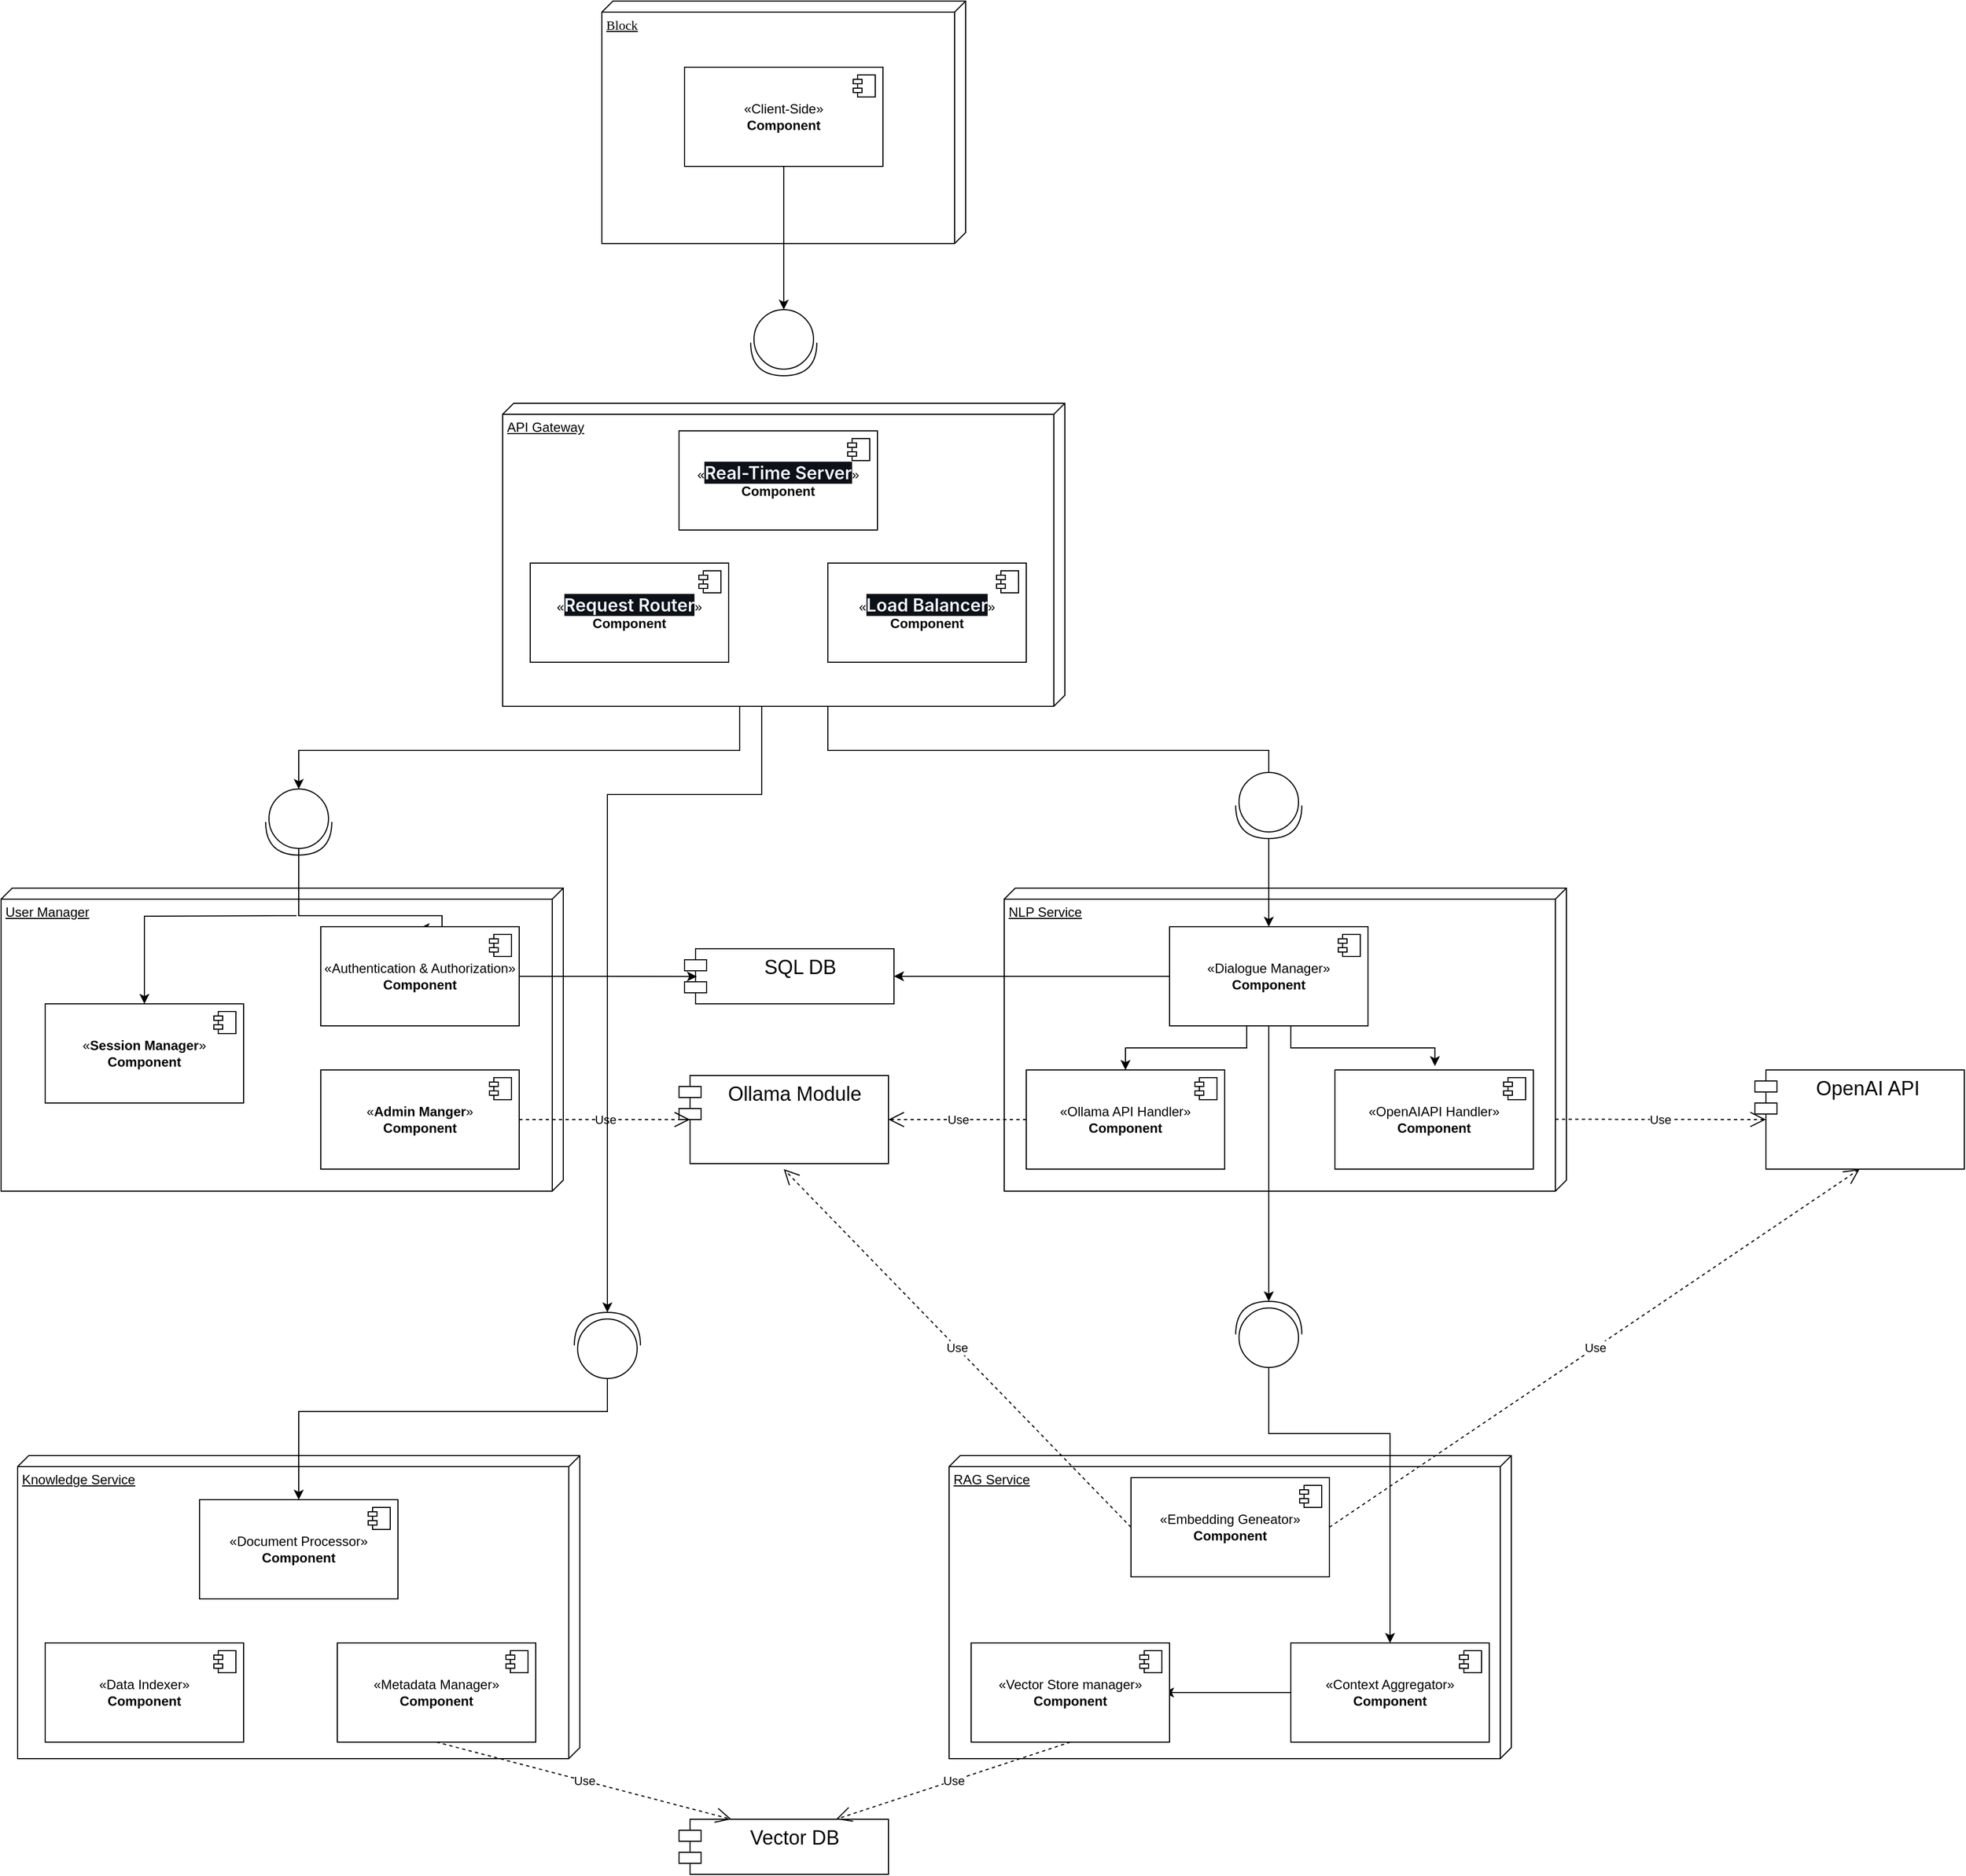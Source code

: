 <mxfile version="24.7.17">
  <diagram name="Page-1" id="5f0bae14-7c28-e335-631c-24af17079c00">
    <mxGraphModel dx="185" dy="1655" grid="1" gridSize="10" guides="1" tooltips="1" connect="1" arrows="1" fold="1" page="1" pageScale="1" pageWidth="1100" pageHeight="850" background="none" math="0" shadow="0">
      <root>
        <mxCell id="0" />
        <mxCell id="1" parent="0" />
        <mxCell id="Un6Vurzm9FbepwC08adx-20" style="edgeStyle=orthogonalEdgeStyle;rounded=0;orthogonalLoop=1;jettySize=auto;html=1;exitX=0;exitY=0;exitDx=220;exitDy=170;exitPerimeter=0;" parent="1" edge="1">
          <mxGeometry relative="1" as="geometry">
            <mxPoint x="2650.0" y="80" as="targetPoint" />
            <mxPoint x="2170" as="sourcePoint" />
            <Array as="points">
              <mxPoint x="2240" />
              <mxPoint x="2240" y="40" />
              <mxPoint x="2640" y="40" />
              <mxPoint x="2640" y="80" />
            </Array>
          </mxGeometry>
        </mxCell>
        <mxCell id="Un6Vurzm9FbepwC08adx-8" value="Block" style="verticalAlign=top;align=left;spacingTop=8;spacingLeft=2;spacingRight=12;shape=cube;size=10;direction=south;fontStyle=4;html=1;rounded=0;shadow=0;comic=0;labelBackgroundColor=none;strokeWidth=1;fontFamily=Verdana;fontSize=12" parent="1" vertex="1">
          <mxGeometry x="2035" y="-640" width="330" height="220" as="geometry" />
        </mxCell>
        <mxCell id="Un6Vurzm9FbepwC08adx-12" style="edgeStyle=orthogonalEdgeStyle;rounded=0;orthogonalLoop=1;jettySize=auto;html=1;exitX=0.5;exitY=1;exitDx=0;exitDy=0;entryX=0;entryY=0.5;entryDx=0;entryDy=0;entryPerimeter=0;" parent="1" source="Un6Vurzm9FbepwC08adx-10" target="Un6Vurzm9FbepwC08adx-13" edge="1">
          <mxGeometry relative="1" as="geometry">
            <mxPoint x="2165" y="-360" as="targetPoint" />
          </mxGeometry>
        </mxCell>
        <mxCell id="Un6Vurzm9FbepwC08adx-10" value="«Client-Side»&lt;br&gt;&lt;b&gt;Component&lt;/b&gt;" style="html=1;dropTarget=0;whiteSpace=wrap;" parent="1" vertex="1">
          <mxGeometry x="2110" y="-580" width="180" height="90" as="geometry" />
        </mxCell>
        <mxCell id="Un6Vurzm9FbepwC08adx-11" value="" style="shape=module;jettyWidth=8;jettyHeight=4;" parent="Un6Vurzm9FbepwC08adx-10" vertex="1">
          <mxGeometry x="1" width="20" height="20" relative="1" as="geometry">
            <mxPoint x="-27" y="7" as="offset" />
          </mxGeometry>
        </mxCell>
        <mxCell id="Un6Vurzm9FbepwC08adx-13" value="" style="shape=providedRequiredInterface;html=1;verticalLabelPosition=bottom;sketch=0;direction=south;" parent="1" vertex="1">
          <mxGeometry x="2170" y="-360" width="60" height="60" as="geometry" />
        </mxCell>
        <mxCell id="Un6Vurzm9FbepwC08adx-17" value="NLP Service" style="verticalAlign=top;align=left;spacingTop=8;spacingLeft=2;spacingRight=12;shape=cube;size=10;direction=south;fontStyle=4;html=1;whiteSpace=wrap;" parent="1" vertex="1">
          <mxGeometry x="2400" y="165" width="510" height="275" as="geometry" />
        </mxCell>
        <mxCell id="Un6Vurzm9FbepwC08adx-44" style="edgeStyle=orthogonalEdgeStyle;rounded=0;orthogonalLoop=1;jettySize=auto;html=1;entryX=0.5;entryY=0;entryDx=0;entryDy=0;" parent="1" source="Un6Vurzm9FbepwC08adx-18" target="Un6Vurzm9FbepwC08adx-27" edge="1">
          <mxGeometry relative="1" as="geometry">
            <Array as="points">
              <mxPoint x="2620" y="310" />
              <mxPoint x="2510" y="310" />
            </Array>
          </mxGeometry>
        </mxCell>
        <mxCell id="Un6Vurzm9FbepwC08adx-45" style="edgeStyle=orthogonalEdgeStyle;rounded=0;orthogonalLoop=1;jettySize=auto;html=1;entryX=0.504;entryY=-0.039;entryDx=0;entryDy=0;entryPerimeter=0;" parent="1" source="Un6Vurzm9FbepwC08adx-18" target="Un6Vurzm9FbepwC08adx-25" edge="1">
          <mxGeometry relative="1" as="geometry">
            <Array as="points">
              <mxPoint x="2660" y="310" />
              <mxPoint x="2791" y="310" />
            </Array>
          </mxGeometry>
        </mxCell>
        <mxCell id="Un6Vurzm9FbepwC08adx-65" style="edgeStyle=orthogonalEdgeStyle;rounded=0;orthogonalLoop=1;jettySize=auto;html=1;entryX=1;entryY=0.5;entryDx=0;entryDy=0;" parent="1" source="Un6Vurzm9FbepwC08adx-18" target="Un6Vurzm9FbepwC08adx-48" edge="1">
          <mxGeometry relative="1" as="geometry" />
        </mxCell>
        <mxCell id="Un6Vurzm9FbepwC08adx-77" style="edgeStyle=orthogonalEdgeStyle;rounded=0;orthogonalLoop=1;jettySize=auto;html=1;entryX=1;entryY=0.5;entryDx=0;entryDy=0;entryPerimeter=0;" parent="1" target="Un6Vurzm9FbepwC08adx-79" edge="1">
          <mxGeometry relative="1" as="geometry">
            <mxPoint x="2631" y="260" as="sourcePoint" />
            <mxPoint x="2480" y="540" as="targetPoint" />
            <Array as="points">
              <mxPoint x="2640" y="260" />
            </Array>
          </mxGeometry>
        </mxCell>
        <mxCell id="Un6Vurzm9FbepwC08adx-18" value="«Dialogue Manager»&lt;br&gt;&lt;b&gt;Component&lt;/b&gt;" style="html=1;dropTarget=0;whiteSpace=wrap;" parent="1" vertex="1">
          <mxGeometry x="2550" y="200" width="180" height="90" as="geometry" />
        </mxCell>
        <mxCell id="Un6Vurzm9FbepwC08adx-19" value="" style="shape=module;jettyWidth=8;jettyHeight=4;" parent="Un6Vurzm9FbepwC08adx-18" vertex="1">
          <mxGeometry x="1" width="20" height="20" relative="1" as="geometry">
            <mxPoint x="-27" y="7" as="offset" />
          </mxGeometry>
        </mxCell>
        <mxCell id="Un6Vurzm9FbepwC08adx-24" style="edgeStyle=orthogonalEdgeStyle;rounded=0;orthogonalLoop=1;jettySize=auto;html=1;exitX=1;exitY=0.5;exitDx=0;exitDy=0;exitPerimeter=0;entryX=0.5;entryY=0;entryDx=0;entryDy=0;" parent="1" source="Un6Vurzm9FbepwC08adx-22" target="Un6Vurzm9FbepwC08adx-18" edge="1">
          <mxGeometry relative="1" as="geometry">
            <mxPoint x="2640.333" y="160" as="targetPoint" />
          </mxGeometry>
        </mxCell>
        <mxCell id="Un6Vurzm9FbepwC08adx-22" value="" style="shape=providedRequiredInterface;html=1;verticalLabelPosition=bottom;sketch=0;direction=south;" parent="1" vertex="1">
          <mxGeometry x="2610" y="60" width="60" height="60" as="geometry" />
        </mxCell>
        <mxCell id="Un6Vurzm9FbepwC08adx-25" value="«OpenAIAPI Handler»&lt;br&gt;&lt;b&gt;Component&lt;/b&gt;" style="html=1;dropTarget=0;whiteSpace=wrap;" parent="1" vertex="1">
          <mxGeometry x="2700" y="330" width="180" height="90" as="geometry" />
        </mxCell>
        <mxCell id="Un6Vurzm9FbepwC08adx-26" value="" style="shape=module;jettyWidth=8;jettyHeight=4;" parent="Un6Vurzm9FbepwC08adx-25" vertex="1">
          <mxGeometry x="1" width="20" height="20" relative="1" as="geometry">
            <mxPoint x="-27" y="7" as="offset" />
          </mxGeometry>
        </mxCell>
        <mxCell id="Un6Vurzm9FbepwC08adx-27" value="«Ollama API Handler»&lt;br&gt;&lt;b&gt;Component&lt;/b&gt;" style="html=1;dropTarget=0;whiteSpace=wrap;" parent="1" vertex="1">
          <mxGeometry x="2420" y="330" width="180" height="90" as="geometry" />
        </mxCell>
        <mxCell id="Un6Vurzm9FbepwC08adx-28" value="" style="shape=module;jettyWidth=8;jettyHeight=4;" parent="Un6Vurzm9FbepwC08adx-27" vertex="1">
          <mxGeometry x="1" width="20" height="20" relative="1" as="geometry">
            <mxPoint x="-27" y="7" as="offset" />
          </mxGeometry>
        </mxCell>
        <mxCell id="Un6Vurzm9FbepwC08adx-32" value="&lt;span style=&quot;font-size: 18px;&quot;&gt;Ollama Module&lt;/span&gt;&lt;div&gt;&lt;span style=&quot;font-size: 18px;&quot;&gt;&lt;br&gt;&lt;/span&gt;&lt;/div&gt;&lt;div&gt;&lt;span style=&quot;font-size: 18px;&quot;&gt;&lt;br&gt;&lt;/span&gt;&lt;/div&gt;" style="shape=module;align=left;spacingLeft=20;align=center;verticalAlign=top;whiteSpace=wrap;html=1;" parent="1" vertex="1">
          <mxGeometry x="2105" y="335" width="190" height="80" as="geometry" />
        </mxCell>
        <mxCell id="Un6Vurzm9FbepwC08adx-39" value="User Manager" style="verticalAlign=top;align=left;spacingTop=8;spacingLeft=2;spacingRight=12;shape=cube;size=10;direction=south;fontStyle=4;html=1;whiteSpace=wrap;" parent="1" vertex="1">
          <mxGeometry x="1490" y="165" width="510" height="275" as="geometry" />
        </mxCell>
        <mxCell id="Un6Vurzm9FbepwC08adx-41" value="&lt;span style=&quot;font-size: 18px;&quot;&gt;OpenAI API&amp;nbsp;&lt;/span&gt;" style="shape=module;align=left;spacingLeft=20;align=center;verticalAlign=top;whiteSpace=wrap;html=1;" parent="1" vertex="1">
          <mxGeometry x="3081" y="330" width="190" height="90" as="geometry" />
        </mxCell>
        <mxCell id="Un6Vurzm9FbepwC08adx-48" value="&lt;span style=&quot;font-size: 18px;&quot;&gt;SQL DB&lt;/span&gt;" style="shape=module;align=left;spacingLeft=20;align=center;verticalAlign=top;whiteSpace=wrap;html=1;" parent="1" vertex="1">
          <mxGeometry x="2110" y="220" width="190" height="50" as="geometry" />
        </mxCell>
        <mxCell id="Un6Vurzm9FbepwC08adx-50" value="Use" style="endArrow=open;endSize=12;dashed=1;html=1;rounded=0;entryX=1;entryY=0.5;entryDx=0;entryDy=0;exitX=0;exitY=0.5;exitDx=0;exitDy=0;" parent="1" source="Un6Vurzm9FbepwC08adx-27" target="Un6Vurzm9FbepwC08adx-32" edge="1">
          <mxGeometry width="160" relative="1" as="geometry">
            <mxPoint x="2450" y="380" as="sourcePoint" />
            <mxPoint x="3060" y="250" as="targetPoint" />
          </mxGeometry>
        </mxCell>
        <mxCell id="Un6Vurzm9FbepwC08adx-51" value="Use" style="endArrow=open;endSize=12;dashed=1;html=1;rounded=0;entryX=0;entryY=0.5;entryDx=10;entryDy=0;entryPerimeter=0;" parent="1" target="Un6Vurzm9FbepwC08adx-41" edge="1">
          <mxGeometry width="160" relative="1" as="geometry">
            <mxPoint x="2900" y="374.74" as="sourcePoint" />
            <mxPoint x="3185" y="374.74" as="targetPoint" />
          </mxGeometry>
        </mxCell>
        <mxCell id="Un6Vurzm9FbepwC08adx-63" style="edgeStyle=orthogonalEdgeStyle;rounded=0;orthogonalLoop=1;jettySize=auto;html=1;exitX=1;exitY=0.5;exitDx=0;exitDy=0;exitPerimeter=0;entryX=0.498;entryY=0.014;entryDx=0;entryDy=0;entryPerimeter=0;" parent="1" target="Un6Vurzm9FbepwC08adx-55" edge="1">
          <mxGeometry relative="1" as="geometry">
            <mxPoint x="1760" y="125" as="sourcePoint" />
            <mxPoint x="1890" y="200" as="targetPoint" />
            <Array as="points">
              <mxPoint x="1760" y="190" />
              <mxPoint x="1890" y="190" />
            </Array>
          </mxGeometry>
        </mxCell>
        <mxCell id="Un6Vurzm9FbepwC08adx-64" style="edgeStyle=orthogonalEdgeStyle;rounded=0;orthogonalLoop=1;jettySize=auto;html=1;exitX=1;exitY=0.5;exitDx=0;exitDy=0;exitPerimeter=0;entryX=0.5;entryY=0;entryDx=0;entryDy=0;" parent="1" target="Un6Vurzm9FbepwC08adx-57" edge="1">
          <mxGeometry relative="1" as="geometry">
            <mxPoint x="1758" y="190" as="sourcePoint" />
            <mxPoint x="1643.38" y="255.7" as="targetPoint" />
          </mxGeometry>
        </mxCell>
        <mxCell id="Un6Vurzm9FbepwC08adx-52" value="" style="shape=providedRequiredInterface;html=1;verticalLabelPosition=bottom;sketch=0;direction=south;" parent="1" vertex="1">
          <mxGeometry x="1730" y="75" width="60" height="60" as="geometry" />
        </mxCell>
        <mxCell id="Un6Vurzm9FbepwC08adx-54" style="edgeStyle=orthogonalEdgeStyle;rounded=0;orthogonalLoop=1;jettySize=auto;html=1;entryX=0;entryY=0.5;entryDx=0;entryDy=0;entryPerimeter=0;" parent="1" target="Un6Vurzm9FbepwC08adx-52" edge="1">
          <mxGeometry relative="1" as="geometry">
            <mxPoint x="2150.012" as="sourcePoint" />
            <mxPoint x="1740" y="75" as="targetPoint" />
            <Array as="points">
              <mxPoint x="2160" />
              <mxPoint x="2160" y="40" />
              <mxPoint x="1760" y="40" />
            </Array>
          </mxGeometry>
        </mxCell>
        <mxCell id="Un6Vurzm9FbepwC08adx-55" value="«Authentication &amp;amp; Authorization»&lt;br&gt;&lt;b&gt;Component&lt;/b&gt;" style="html=1;dropTarget=0;whiteSpace=wrap;" parent="1" vertex="1">
          <mxGeometry x="1780" y="200" width="180" height="90" as="geometry" />
        </mxCell>
        <mxCell id="Un6Vurzm9FbepwC08adx-56" value="" style="shape=module;jettyWidth=8;jettyHeight=4;" parent="Un6Vurzm9FbepwC08adx-55" vertex="1">
          <mxGeometry x="1" width="20" height="20" relative="1" as="geometry">
            <mxPoint x="-27" y="7" as="offset" />
          </mxGeometry>
        </mxCell>
        <mxCell id="Un6Vurzm9FbepwC08adx-57" value="«&lt;strong&gt;Session Manager&lt;/strong&gt;»&lt;br&gt;&lt;b&gt;Component&lt;/b&gt;" style="html=1;dropTarget=0;whiteSpace=wrap;" parent="1" vertex="1">
          <mxGeometry x="1530" y="270" width="180" height="90" as="geometry" />
        </mxCell>
        <mxCell id="Un6Vurzm9FbepwC08adx-58" value="" style="shape=module;jettyWidth=8;jettyHeight=4;" parent="Un6Vurzm9FbepwC08adx-57" vertex="1">
          <mxGeometry x="1" width="20" height="20" relative="1" as="geometry">
            <mxPoint x="-27" y="7" as="offset" />
          </mxGeometry>
        </mxCell>
        <mxCell id="Un6Vurzm9FbepwC08adx-59" value="«&lt;b&gt;Admin Manger&lt;/b&gt;»&lt;br&gt;&lt;b&gt;Component&lt;/b&gt;" style="html=1;dropTarget=0;whiteSpace=wrap;" parent="1" vertex="1">
          <mxGeometry x="1780" y="330" width="180" height="90" as="geometry" />
        </mxCell>
        <mxCell id="Un6Vurzm9FbepwC08adx-60" value="" style="shape=module;jettyWidth=8;jettyHeight=4;" parent="Un6Vurzm9FbepwC08adx-59" vertex="1">
          <mxGeometry x="1" width="20" height="20" relative="1" as="geometry">
            <mxPoint x="-27" y="7" as="offset" />
          </mxGeometry>
        </mxCell>
        <mxCell id="Un6Vurzm9FbepwC08adx-62" value="Use" style="endArrow=open;endSize=12;dashed=1;html=1;rounded=0;entryX=0;entryY=0.5;entryDx=10;entryDy=0;exitX=1;exitY=0.5;exitDx=0;exitDy=0;entryPerimeter=0;" parent="1" source="Un6Vurzm9FbepwC08adx-59" target="Un6Vurzm9FbepwC08adx-32" edge="1">
          <mxGeometry width="160" relative="1" as="geometry">
            <mxPoint x="2270" y="390" as="sourcePoint" />
            <mxPoint x="2120" y="390" as="targetPoint" />
          </mxGeometry>
        </mxCell>
        <mxCell id="Un6Vurzm9FbepwC08adx-66" style="edgeStyle=orthogonalEdgeStyle;rounded=0;orthogonalLoop=1;jettySize=auto;html=1;entryX=0.059;entryY=0.504;entryDx=0;entryDy=0;entryPerimeter=0;" parent="1" source="Un6Vurzm9FbepwC08adx-55" target="Un6Vurzm9FbepwC08adx-48" edge="1">
          <mxGeometry relative="1" as="geometry" />
        </mxCell>
        <mxCell id="Un6Vurzm9FbepwC08adx-68" value="Knowledge Service" style="verticalAlign=top;align=left;spacingTop=8;spacingLeft=2;spacingRight=12;shape=cube;size=10;direction=south;fontStyle=4;html=1;whiteSpace=wrap;" parent="1" vertex="1">
          <mxGeometry x="1505" y="680" width="510" height="275" as="geometry" />
        </mxCell>
        <mxCell id="Un6Vurzm9FbepwC08adx-69" value="RAG Service" style="verticalAlign=top;align=left;spacingTop=8;spacingLeft=2;spacingRight=12;shape=cube;size=10;direction=south;fontStyle=4;html=1;whiteSpace=wrap;" parent="1" vertex="1">
          <mxGeometry x="2350" y="680" width="510" height="275" as="geometry" />
        </mxCell>
        <mxCell id="Un6Vurzm9FbepwC08adx-70" value="«Embedding Geneator»&lt;br&gt;&lt;b&gt;Component&lt;/b&gt;" style="html=1;dropTarget=0;whiteSpace=wrap;" parent="1" vertex="1">
          <mxGeometry x="2515" y="700" width="180" height="90" as="geometry" />
        </mxCell>
        <mxCell id="Un6Vurzm9FbepwC08adx-71" value="" style="shape=module;jettyWidth=8;jettyHeight=4;" parent="Un6Vurzm9FbepwC08adx-70" vertex="1">
          <mxGeometry x="1" width="20" height="20" relative="1" as="geometry">
            <mxPoint x="-27" y="7" as="offset" />
          </mxGeometry>
        </mxCell>
        <mxCell id="Un6Vurzm9FbepwC08adx-85" style="edgeStyle=orthogonalEdgeStyle;rounded=0;orthogonalLoop=1;jettySize=auto;html=1;entryX=1;entryY=0.5;entryDx=0;entryDy=0;exitX=0;exitY=0.5;exitDx=0;exitDy=0;" parent="1" source="Un6Vurzm9FbepwC08adx-72" edge="1">
          <mxGeometry relative="1" as="geometry">
            <mxPoint x="2730.0" y="810" as="sourcePoint" />
            <mxPoint x="2545.0" y="895" as="targetPoint" />
            <Array as="points">
              <mxPoint x="2650" y="895" />
              <mxPoint x="2650" y="895" />
            </Array>
          </mxGeometry>
        </mxCell>
        <mxCell id="Un6Vurzm9FbepwC08adx-72" value="«Context Aggregator»&lt;br&gt;&lt;b&gt;Component&lt;/b&gt;" style="html=1;dropTarget=0;whiteSpace=wrap;" parent="1" vertex="1">
          <mxGeometry x="2660" y="850" width="180" height="90" as="geometry" />
        </mxCell>
        <mxCell id="Un6Vurzm9FbepwC08adx-73" value="" style="shape=module;jettyWidth=8;jettyHeight=4;" parent="Un6Vurzm9FbepwC08adx-72" vertex="1">
          <mxGeometry x="1" width="20" height="20" relative="1" as="geometry">
            <mxPoint x="-27" y="7" as="offset" />
          </mxGeometry>
        </mxCell>
        <mxCell id="Un6Vurzm9FbepwC08adx-74" value="«Vector Store manager»&lt;br&gt;&lt;b&gt;Component&lt;/b&gt;" style="html=1;dropTarget=0;whiteSpace=wrap;" parent="1" vertex="1">
          <mxGeometry x="2370" y="850" width="180" height="90" as="geometry" />
        </mxCell>
        <mxCell id="Un6Vurzm9FbepwC08adx-75" value="" style="shape=module;jettyWidth=8;jettyHeight=4;" parent="Un6Vurzm9FbepwC08adx-74" vertex="1">
          <mxGeometry x="1" width="20" height="20" relative="1" as="geometry">
            <mxPoint x="-27" y="7" as="offset" />
          </mxGeometry>
        </mxCell>
        <mxCell id="Un6Vurzm9FbepwC08adx-76" value="&lt;span style=&quot;font-size: 18px;&quot;&gt;Vector DB&lt;/span&gt;" style="shape=module;align=left;spacingLeft=20;align=center;verticalAlign=top;whiteSpace=wrap;html=1;" parent="1" vertex="1">
          <mxGeometry x="2105" y="1010" width="190" height="50" as="geometry" />
        </mxCell>
        <mxCell id="Un6Vurzm9FbepwC08adx-80" style="edgeStyle=orthogonalEdgeStyle;rounded=0;orthogonalLoop=1;jettySize=auto;html=1;exitX=0;exitY=0.5;exitDx=0;exitDy=0;exitPerimeter=0;entryX=0.5;entryY=0;entryDx=0;entryDy=0;" parent="1" source="Un6Vurzm9FbepwC08adx-79" target="Un6Vurzm9FbepwC08adx-72" edge="1">
          <mxGeometry relative="1" as="geometry">
            <mxPoint x="2620.12" y="630.07" as="sourcePoint" />
            <mxPoint x="2551.94" y="768.73" as="targetPoint" />
            <Array as="points">
              <mxPoint x="2640" y="660" />
              <mxPoint x="2750" y="660" />
            </Array>
          </mxGeometry>
        </mxCell>
        <mxCell id="Un6Vurzm9FbepwC08adx-79" value="" style="shape=providedRequiredInterface;html=1;verticalLabelPosition=bottom;sketch=0;direction=north;" parent="1" vertex="1">
          <mxGeometry x="2610" y="540" width="60" height="60" as="geometry" />
        </mxCell>
        <mxCell id="Un6Vurzm9FbepwC08adx-97" style="edgeStyle=orthogonalEdgeStyle;rounded=0;orthogonalLoop=1;jettySize=auto;html=1;entryX=0.5;entryY=0;entryDx=0;entryDy=0;exitX=0;exitY=0.5;exitDx=0;exitDy=0;exitPerimeter=0;" parent="1" source="Un6Vurzm9FbepwC08adx-89" target="Un6Vurzm9FbepwC08adx-91" edge="1">
          <mxGeometry relative="1" as="geometry">
            <mxPoint x="1634.802" y="620" as="sourcePoint" />
            <mxPoint x="1634.78" y="720" as="targetPoint" />
            <Array as="points">
              <mxPoint x="2040" y="640" />
              <mxPoint x="1760" y="640" />
            </Array>
          </mxGeometry>
        </mxCell>
        <mxCell id="Un6Vurzm9FbepwC08adx-89" value="" style="shape=providedRequiredInterface;html=1;verticalLabelPosition=bottom;sketch=0;direction=north;" parent="1" vertex="1">
          <mxGeometry x="2010" y="550" width="60" height="60" as="geometry" />
        </mxCell>
        <mxCell id="Un6Vurzm9FbepwC08adx-90" value="Use" style="endArrow=open;endSize=12;dashed=1;html=1;rounded=0;entryX=0.75;entryY=0;entryDx=0;entryDy=0;exitX=0.5;exitY=1;exitDx=0;exitDy=0;" parent="1" source="Un6Vurzm9FbepwC08adx-74" target="Un6Vurzm9FbepwC08adx-76" edge="1">
          <mxGeometry width="160" relative="1" as="geometry">
            <mxPoint x="2779" y="1100" as="sourcePoint" />
            <mxPoint x="2871.5" y="1050" as="targetPoint" />
          </mxGeometry>
        </mxCell>
        <mxCell id="Un6Vurzm9FbepwC08adx-91" value="«Document Processor»&lt;br&gt;&lt;b&gt;Component&lt;/b&gt;" style="html=1;dropTarget=0;whiteSpace=wrap;" parent="1" vertex="1">
          <mxGeometry x="1670" y="720" width="180" height="90" as="geometry" />
        </mxCell>
        <mxCell id="Un6Vurzm9FbepwC08adx-92" value="" style="shape=module;jettyWidth=8;jettyHeight=4;" parent="Un6Vurzm9FbepwC08adx-91" vertex="1">
          <mxGeometry x="1" width="20" height="20" relative="1" as="geometry">
            <mxPoint x="-27" y="7" as="offset" />
          </mxGeometry>
        </mxCell>
        <mxCell id="Un6Vurzm9FbepwC08adx-93" value="«Metadata Manager»&lt;br&gt;&lt;b&gt;Component&lt;/b&gt;" style="html=1;dropTarget=0;whiteSpace=wrap;" parent="1" vertex="1">
          <mxGeometry x="1795" y="850" width="180" height="90" as="geometry" />
        </mxCell>
        <mxCell id="Un6Vurzm9FbepwC08adx-94" value="" style="shape=module;jettyWidth=8;jettyHeight=4;" parent="Un6Vurzm9FbepwC08adx-93" vertex="1">
          <mxGeometry x="1" width="20" height="20" relative="1" as="geometry">
            <mxPoint x="-27" y="7" as="offset" />
          </mxGeometry>
        </mxCell>
        <mxCell id="Un6Vurzm9FbepwC08adx-95" value="«Data Indexer»&lt;br&gt;&lt;b&gt;Component&lt;/b&gt;" style="html=1;dropTarget=0;whiteSpace=wrap;" parent="1" vertex="1">
          <mxGeometry x="1530" y="850" width="180" height="90" as="geometry" />
        </mxCell>
        <mxCell id="Un6Vurzm9FbepwC08adx-96" value="" style="shape=module;jettyWidth=8;jettyHeight=4;" parent="Un6Vurzm9FbepwC08adx-95" vertex="1">
          <mxGeometry x="1" width="20" height="20" relative="1" as="geometry">
            <mxPoint x="-27" y="7" as="offset" />
          </mxGeometry>
        </mxCell>
        <mxCell id="Un6Vurzm9FbepwC08adx-116" style="edgeStyle=orthogonalEdgeStyle;rounded=0;orthogonalLoop=1;jettySize=auto;html=1;exitX=0;exitY=0;exitDx=275;exitDy=260;exitPerimeter=0;entryX=1;entryY=0.5;entryDx=0;entryDy=0;entryPerimeter=0;" parent="1" source="Un6Vurzm9FbepwC08adx-105" target="Un6Vurzm9FbepwC08adx-89" edge="1">
          <mxGeometry relative="1" as="geometry">
            <mxPoint x="2070" y="520" as="targetPoint" />
            <Array as="points">
              <mxPoint x="2180" />
              <mxPoint x="2180" y="80" />
              <mxPoint x="2040" y="80" />
            </Array>
          </mxGeometry>
        </mxCell>
        <mxCell id="Un6Vurzm9FbepwC08adx-105" value="API Gateway" style="verticalAlign=top;align=left;spacingTop=8;spacingLeft=2;spacingRight=12;shape=cube;size=10;direction=south;fontStyle=4;html=1;whiteSpace=wrap;" parent="1" vertex="1">
          <mxGeometry x="1945" y="-275" width="510" height="275" as="geometry" />
        </mxCell>
        <mxCell id="Un6Vurzm9FbepwC08adx-110" value="«&lt;span style=&quot;box-sizing: border-box; font-weight: var(--base-text-weight-semibold, 600); color: rgb(240, 246, 252); font-family: -apple-system, BlinkMacSystemFont, &amp;quot;Segoe UI&amp;quot;, &amp;quot;Noto Sans&amp;quot;, Helvetica, Arial, sans-serif, &amp;quot;Apple Color Emoji&amp;quot;, &amp;quot;Segoe UI Emoji&amp;quot;; font-size: 16px; text-align: left; background-color: rgb(13, 17, 23);&quot;&gt;Real-Time Server&lt;/span&gt;»&lt;br&gt;&lt;b&gt;Component&lt;/b&gt;" style="html=1;dropTarget=0;whiteSpace=wrap;" parent="1" vertex="1">
          <mxGeometry x="2105" y="-250" width="180" height="90" as="geometry" />
        </mxCell>
        <mxCell id="Un6Vurzm9FbepwC08adx-111" value="" style="shape=module;jettyWidth=8;jettyHeight=4;" parent="Un6Vurzm9FbepwC08adx-110" vertex="1">
          <mxGeometry x="1" width="20" height="20" relative="1" as="geometry">
            <mxPoint x="-27" y="7" as="offset" />
          </mxGeometry>
        </mxCell>
        <mxCell id="Un6Vurzm9FbepwC08adx-112" value="«&lt;span style=&quot;box-sizing: border-box; font-weight: var(--base-text-weight-semibold, 600); color: rgb(240, 246, 252); font-family: -apple-system, BlinkMacSystemFont, &amp;quot;Segoe UI&amp;quot;, &amp;quot;Noto Sans&amp;quot;, Helvetica, Arial, sans-serif, &amp;quot;Apple Color Emoji&amp;quot;, &amp;quot;Segoe UI Emoji&amp;quot;; font-size: 16px; text-align: left; background-color: rgb(13, 17, 23);&quot;&gt;Load Balancer&lt;/span&gt;»&lt;br&gt;&lt;b&gt;Component&lt;/b&gt;" style="html=1;dropTarget=0;whiteSpace=wrap;" parent="1" vertex="1">
          <mxGeometry x="2240" y="-130" width="180" height="90" as="geometry" />
        </mxCell>
        <mxCell id="Un6Vurzm9FbepwC08adx-113" value="" style="shape=module;jettyWidth=8;jettyHeight=4;" parent="Un6Vurzm9FbepwC08adx-112" vertex="1">
          <mxGeometry x="1" width="20" height="20" relative="1" as="geometry">
            <mxPoint x="-27" y="7" as="offset" />
          </mxGeometry>
        </mxCell>
        <mxCell id="Un6Vurzm9FbepwC08adx-114" value="«&lt;span style=&quot;box-sizing: border-box; font-weight: var(--base-text-weight-semibold, 600); color: rgb(240, 246, 252); font-family: -apple-system, BlinkMacSystemFont, &amp;quot;Segoe UI&amp;quot;, &amp;quot;Noto Sans&amp;quot;, Helvetica, Arial, sans-serif, &amp;quot;Apple Color Emoji&amp;quot;, &amp;quot;Segoe UI Emoji&amp;quot;; font-size: 16px; text-align: left; background-color: rgb(13, 17, 23);&quot;&gt;Request Router&lt;/span&gt;»&lt;br&gt;&lt;b&gt;Component&lt;/b&gt;" style="html=1;dropTarget=0;whiteSpace=wrap;" parent="1" vertex="1">
          <mxGeometry x="1970" y="-130" width="180" height="90" as="geometry" />
        </mxCell>
        <mxCell id="Un6Vurzm9FbepwC08adx-115" value="" style="shape=module;jettyWidth=8;jettyHeight=4;" parent="Un6Vurzm9FbepwC08adx-114" vertex="1">
          <mxGeometry x="1" width="20" height="20" relative="1" as="geometry">
            <mxPoint x="-27" y="7" as="offset" />
          </mxGeometry>
        </mxCell>
        <mxCell id="Un6Vurzm9FbepwC08adx-122" value="Use" style="endArrow=open;endSize=12;dashed=1;html=1;rounded=0;entryX=0.25;entryY=0;entryDx=0;entryDy=0;exitX=0.5;exitY=1;exitDx=0;exitDy=0;" parent="1" source="Un6Vurzm9FbepwC08adx-93" target="Un6Vurzm9FbepwC08adx-76" edge="1">
          <mxGeometry width="160" relative="1" as="geometry">
            <mxPoint x="2470" y="950" as="sourcePoint" />
            <mxPoint x="2258" y="1020" as="targetPoint" />
          </mxGeometry>
        </mxCell>
        <mxCell id="Un6Vurzm9FbepwC08adx-123" value="Use" style="endArrow=open;endSize=12;dashed=1;html=1;rounded=0;exitX=0;exitY=0.5;exitDx=0;exitDy=0;" parent="1" source="Un6Vurzm9FbepwC08adx-70" edge="1">
          <mxGeometry width="160" relative="1" as="geometry">
            <mxPoint x="2350" y="520" as="sourcePoint" />
            <mxPoint x="2200" y="420" as="targetPoint" />
          </mxGeometry>
        </mxCell>
        <mxCell id="Un6Vurzm9FbepwC08adx-124" value="Use" style="endArrow=open;endSize=12;dashed=1;html=1;rounded=0;exitX=1;exitY=0.5;exitDx=0;exitDy=0;entryX=0.5;entryY=1;entryDx=0;entryDy=0;" parent="1" source="Un6Vurzm9FbepwC08adx-70" target="Un6Vurzm9FbepwC08adx-41" edge="1">
          <mxGeometry width="160" relative="1" as="geometry">
            <mxPoint x="3145" y="825" as="sourcePoint" />
            <mxPoint x="2950" y="480" as="targetPoint" />
          </mxGeometry>
        </mxCell>
      </root>
    </mxGraphModel>
  </diagram>
</mxfile>
